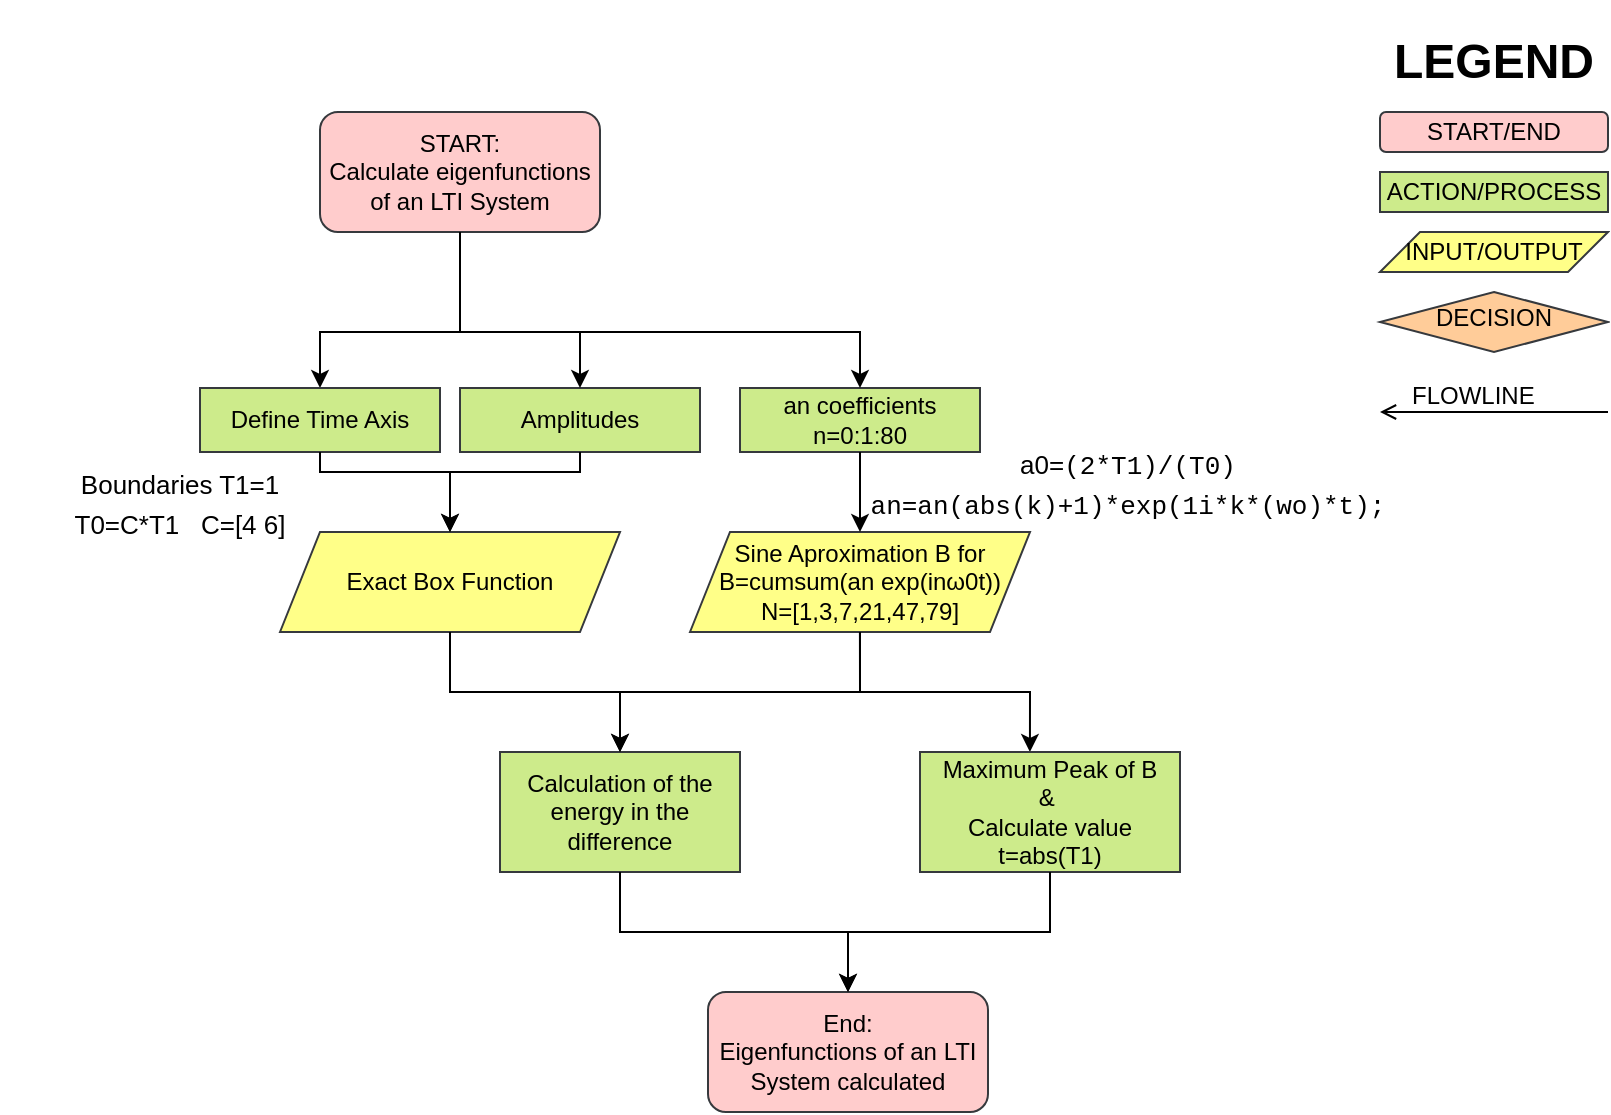 <mxfile version="20.5.1" type="device"><diagram id="C5RBs43oDa-KdzZeNtuy" name="Page-1"><mxGraphModel dx="2040" dy="593" grid="1" gridSize="10" guides="1" tooltips="1" connect="1" arrows="1" fold="1" page="1" pageScale="1" pageWidth="827" pageHeight="1169" math="0" shadow="0"><root><mxCell id="WIyWlLk6GJQsqaUBKTNV-0"/><mxCell id="WIyWlLk6GJQsqaUBKTNV-1" parent="WIyWlLk6GJQsqaUBKTNV-0"/><mxCell id="7OMPGDxR4UmiIt0LJdmy-19" value="START: &lt;br&gt;Calculate eigenfunctions of an LTI System" style="rounded=1;whiteSpace=wrap;html=1;fontSize=12;glass=0;strokeWidth=1;shadow=0;sketch=0;fillColor=#ffcccc;strokeColor=#36393d;" parent="WIyWlLk6GJQsqaUBKTNV-1" vertex="1"><mxGeometry x="150" y="60" width="140" height="60" as="geometry"/></mxCell><mxCell id="7OMPGDxR4UmiIt0LJdmy-111" value="START/END" style="rounded=1;whiteSpace=wrap;html=1;fontSize=12;glass=0;strokeWidth=1;shadow=0;sketch=0;fillColor=#ffcccc;strokeColor=#36393d;" parent="WIyWlLk6GJQsqaUBKTNV-1" vertex="1"><mxGeometry x="680" y="60" width="114" height="20" as="geometry"/></mxCell><mxCell id="7OMPGDxR4UmiIt0LJdmy-112" value="ACTION/PROCESS" style="rounded=0;whiteSpace=wrap;html=1;fillColor=#cdeb8b;strokeColor=#36393d;" parent="WIyWlLk6GJQsqaUBKTNV-1" vertex="1"><mxGeometry x="680" y="90" width="114" height="20" as="geometry"/></mxCell><mxCell id="7OMPGDxR4UmiIt0LJdmy-113" value="INPUT/OUTPUT" style="shape=parallelogram;perimeter=parallelogramPerimeter;whiteSpace=wrap;html=1;fixedSize=1;fillColor=#ffff88;strokeColor=#36393d;" parent="WIyWlLk6GJQsqaUBKTNV-1" vertex="1"><mxGeometry x="680" y="120" width="114" height="20" as="geometry"/></mxCell><mxCell id="7OMPGDxR4UmiIt0LJdmy-114" value="DECISION" style="rhombus;whiteSpace=wrap;html=1;shadow=0;fontFamily=Helvetica;fontSize=12;align=center;strokeWidth=1;spacing=6;spacingTop=-4;rounded=0;sketch=0;fillColor=#ffcc99;strokeColor=#36393d;" parent="WIyWlLk6GJQsqaUBKTNV-1" vertex="1"><mxGeometry x="680" y="150" width="114" height="30" as="geometry"/></mxCell><mxCell id="7OMPGDxR4UmiIt0LJdmy-115" value="&lt;h1 style=&quot;text-align: start;&quot;&gt;&lt;b&gt;LEGEND&lt;/b&gt;&lt;/h1&gt;" style="text;strokeColor=none;fillColor=none;html=1;align=center;verticalAlign=middle;whiteSpace=wrap;rounded=0;hachureGap=4;" parent="WIyWlLk6GJQsqaUBKTNV-1" vertex="1"><mxGeometry x="680" y="20" width="114" height="30" as="geometry"/></mxCell><mxCell id="7OMPGDxR4UmiIt0LJdmy-117" style="edgeStyle=none;curved=1;rounded=0;orthogonalLoop=1;jettySize=auto;html=1;endArrow=open;startSize=14;endSize=6;sourcePerimeterSpacing=8;targetPerimeterSpacing=8;" parent="WIyWlLk6GJQsqaUBKTNV-1" edge="1"><mxGeometry relative="1" as="geometry"><mxPoint x="794" y="210" as="sourcePoint"/><mxPoint x="680" y="210" as="targetPoint"/></mxGeometry></mxCell><mxCell id="7OMPGDxR4UmiIt0LJdmy-118" value="&lt;div style=&quot;text-align: center;&quot;&gt;&lt;span style=&quot;background-color: initial;&quot;&gt;FLOWLINE&lt;/span&gt;&lt;/div&gt;" style="text;whiteSpace=wrap;html=1;" parent="WIyWlLk6GJQsqaUBKTNV-1" vertex="1"><mxGeometry x="694" y="188" width="90" height="40" as="geometry"/></mxCell><mxCell id="_RwydPDimXsonV6YpxIo-39" style="edgeStyle=orthogonalEdgeStyle;rounded=0;orthogonalLoop=1;jettySize=auto;html=1;endArrow=classic;endFill=1;exitX=0.5;exitY=1;exitDx=0;exitDy=0;entryX=0.5;entryY=0;entryDx=0;entryDy=0;" parent="WIyWlLk6GJQsqaUBKTNV-1" source="7OMPGDxR4UmiIt0LJdmy-19" target="_RwydPDimXsonV6YpxIo-2" edge="1"><mxGeometry relative="1" as="geometry"><mxPoint x="480" y="980" as="targetPoint"/><Array as="points"><mxPoint x="220" y="170"/><mxPoint x="150" y="170"/></Array></mxGeometry></mxCell><mxCell id="_RwydPDimXsonV6YpxIo-2" value="Define Time Axis" style="rounded=0;whiteSpace=wrap;html=1;fillColor=#cdeb8b;strokeColor=#36393d;" parent="WIyWlLk6GJQsqaUBKTNV-1" vertex="1"><mxGeometry x="90" y="198" width="120" height="32" as="geometry"/></mxCell><mxCell id="a0CYh1k0Aog5CoVZf-g5-2" value="Amplitudes" style="rounded=0;whiteSpace=wrap;html=1;fillColor=#cdeb8b;strokeColor=#36393d;" vertex="1" parent="WIyWlLk6GJQsqaUBKTNV-1"><mxGeometry x="220" y="198" width="120" height="32" as="geometry"/></mxCell><mxCell id="a0CYh1k0Aog5CoVZf-g5-3" style="edgeStyle=orthogonalEdgeStyle;rounded=0;orthogonalLoop=1;jettySize=auto;html=1;endArrow=classic;endFill=1;exitX=0.5;exitY=1;exitDx=0;exitDy=0;entryX=0.5;entryY=0;entryDx=0;entryDy=0;" edge="1" parent="WIyWlLk6GJQsqaUBKTNV-1" source="7OMPGDxR4UmiIt0LJdmy-19" target="a0CYh1k0Aog5CoVZf-g5-2"><mxGeometry relative="1" as="geometry"><mxPoint x="160" y="208" as="targetPoint"/><Array as="points"><mxPoint x="220" y="170"/><mxPoint x="280" y="170"/></Array><mxPoint x="230" y="130" as="sourcePoint"/></mxGeometry></mxCell><mxCell id="a0CYh1k0Aog5CoVZf-g5-4" value="Exact Box Function" style="shape=parallelogram;perimeter=parallelogramPerimeter;whiteSpace=wrap;html=1;fixedSize=1;fillColor=#ffff88;strokeColor=#36393d;" vertex="1" parent="WIyWlLk6GJQsqaUBKTNV-1"><mxGeometry x="130" y="270" width="170" height="50" as="geometry"/></mxCell><mxCell id="a0CYh1k0Aog5CoVZf-g5-6" style="edgeStyle=orthogonalEdgeStyle;rounded=0;orthogonalLoop=1;jettySize=auto;html=1;endArrow=classic;endFill=1;exitX=0.5;exitY=1;exitDx=0;exitDy=0;entryX=0.5;entryY=0;entryDx=0;entryDy=0;" edge="1" parent="WIyWlLk6GJQsqaUBKTNV-1" source="a0CYh1k0Aog5CoVZf-g5-2" target="a0CYh1k0Aog5CoVZf-g5-4"><mxGeometry relative="1" as="geometry"><mxPoint x="210" y="328" as="targetPoint"/><Array as="points"><mxPoint x="280" y="240"/><mxPoint x="215" y="240"/></Array><mxPoint x="280" y="250" as="sourcePoint"/></mxGeometry></mxCell><mxCell id="a0CYh1k0Aog5CoVZf-g5-7" style="edgeStyle=orthogonalEdgeStyle;rounded=0;orthogonalLoop=1;jettySize=auto;html=1;endArrow=classic;endFill=1;exitX=0.5;exitY=1;exitDx=0;exitDy=0;entryX=0.5;entryY=0;entryDx=0;entryDy=0;" edge="1" parent="WIyWlLk6GJQsqaUBKTNV-1" source="_RwydPDimXsonV6YpxIo-2" target="a0CYh1k0Aog5CoVZf-g5-4"><mxGeometry relative="1" as="geometry"><mxPoint x="227" y="270" as="targetPoint"/><Array as="points"><mxPoint x="150" y="240"/><mxPoint x="215" y="240"/></Array><mxPoint x="290" y="240" as="sourcePoint"/></mxGeometry></mxCell><mxCell id="a0CYh1k0Aog5CoVZf-g5-8" value="&lt;font style=&quot;font-size: 13px;&quot;&gt;Boundaries T1=1&lt;br&gt;T0=C*T1&amp;nbsp; &amp;nbsp;C=[4 6]&lt;br&gt;&lt;/font&gt;" style="text;strokeColor=none;fillColor=none;html=1;align=center;verticalAlign=middle;whiteSpace=wrap;rounded=0;fontSize=16;" vertex="1" parent="WIyWlLk6GJQsqaUBKTNV-1"><mxGeometry x="-10" y="240" width="180" height="30" as="geometry"/></mxCell><mxCell id="a0CYh1k0Aog5CoVZf-g5-10" value="an coefficients&lt;br&gt;n=0:1:80" style="rounded=0;whiteSpace=wrap;html=1;fillColor=#cdeb8b;strokeColor=#36393d;" vertex="1" parent="WIyWlLk6GJQsqaUBKTNV-1"><mxGeometry x="360" y="198" width="120" height="32" as="geometry"/></mxCell><mxCell id="a0CYh1k0Aog5CoVZf-g5-12" style="edgeStyle=orthogonalEdgeStyle;rounded=0;orthogonalLoop=1;jettySize=auto;html=1;endArrow=classic;endFill=1;exitX=0.5;exitY=1;exitDx=0;exitDy=0;entryX=0.5;entryY=0;entryDx=0;entryDy=0;" edge="1" parent="WIyWlLk6GJQsqaUBKTNV-1" source="7OMPGDxR4UmiIt0LJdmy-19" target="a0CYh1k0Aog5CoVZf-g5-10"><mxGeometry relative="1" as="geometry"><mxPoint x="290" y="208" as="targetPoint"/><Array as="points"><mxPoint x="220" y="170"/><mxPoint x="420" y="170"/></Array><mxPoint x="230" y="130" as="sourcePoint"/></mxGeometry></mxCell><mxCell id="a0CYh1k0Aog5CoVZf-g5-15" value="Sine Aproximation B for&lt;br&gt;B=cumsum(an exp(inω0t))&lt;br&gt;N=[1,3,7,21,47,79]" style="shape=parallelogram;perimeter=parallelogramPerimeter;whiteSpace=wrap;html=1;fixedSize=1;fillColor=#ffff88;strokeColor=#36393d;" vertex="1" parent="WIyWlLk6GJQsqaUBKTNV-1"><mxGeometry x="335" y="270" width="170" height="50" as="geometry"/></mxCell><mxCell id="a0CYh1k0Aog5CoVZf-g5-16" style="edgeStyle=orthogonalEdgeStyle;rounded=0;orthogonalLoop=1;jettySize=auto;html=1;endArrow=classic;endFill=1;exitX=0.5;exitY=1;exitDx=0;exitDy=0;entryX=0.5;entryY=0;entryDx=0;entryDy=0;" edge="1" parent="WIyWlLk6GJQsqaUBKTNV-1" source="a0CYh1k0Aog5CoVZf-g5-10" target="a0CYh1k0Aog5CoVZf-g5-15"><mxGeometry relative="1" as="geometry"><mxPoint x="430" y="208" as="targetPoint"/><Array as="points"><mxPoint x="420" y="240"/><mxPoint x="420" y="240"/></Array><mxPoint x="230" y="130" as="sourcePoint"/></mxGeometry></mxCell><mxCell id="a0CYh1k0Aog5CoVZf-g5-17" value="&lt;font style=&quot;font-size: 13px;&quot;&gt;&lt;font style=&quot;font-size: 13px;&quot;&gt;a0=&lt;/font&gt;&lt;span style=&quot;font-family: Menlo, Monaco, Consolas, &amp;quot;Courier New&amp;quot;, monospace; text-align: start; background-color: initial;&quot;&gt;(2*T1)/(T0)&lt;br&gt;an=&lt;/span&gt;&lt;span style=&quot;font-family: Menlo, Monaco, Consolas, &amp;quot;Courier New&amp;quot;, monospace; text-align: start; background-color: initial;&quot;&gt;an(abs(k)+1)*exp(1i*k*(wo)*t);&lt;/span&gt;&lt;/font&gt;" style="text;strokeColor=none;fillColor=none;html=1;align=center;verticalAlign=middle;whiteSpace=wrap;rounded=0;fontSize=16;" vertex="1" parent="WIyWlLk6GJQsqaUBKTNV-1"><mxGeometry x="414" y="230" width="280" height="30" as="geometry"/></mxCell><mxCell id="a0CYh1k0Aog5CoVZf-g5-21" value="Calculation of the energy in the difference" style="rounded=0;whiteSpace=wrap;html=1;fillColor=#cdeb8b;strokeColor=#36393d;" vertex="1" parent="WIyWlLk6GJQsqaUBKTNV-1"><mxGeometry x="240" y="380" width="120" height="60" as="geometry"/></mxCell><mxCell id="a0CYh1k0Aog5CoVZf-g5-22" style="edgeStyle=orthogonalEdgeStyle;rounded=0;orthogonalLoop=1;jettySize=auto;html=1;endArrow=classic;endFill=1;exitX=0.5;exitY=1;exitDx=0;exitDy=0;entryX=0.5;entryY=0;entryDx=0;entryDy=0;" edge="1" parent="WIyWlLk6GJQsqaUBKTNV-1" source="a0CYh1k0Aog5CoVZf-g5-15" target="a0CYh1k0Aog5CoVZf-g5-21"><mxGeometry relative="1" as="geometry"><mxPoint x="430" y="280" as="targetPoint"/><Array as="points"><mxPoint x="420" y="350"/><mxPoint x="300" y="350"/></Array><mxPoint x="430" y="240.0" as="sourcePoint"/></mxGeometry></mxCell><mxCell id="a0CYh1k0Aog5CoVZf-g5-24" style="edgeStyle=orthogonalEdgeStyle;rounded=0;orthogonalLoop=1;jettySize=auto;html=1;endArrow=classic;endFill=1;exitX=0.5;exitY=1;exitDx=0;exitDy=0;entryX=0.5;entryY=0;entryDx=0;entryDy=0;" edge="1" parent="WIyWlLk6GJQsqaUBKTNV-1" source="a0CYh1k0Aog5CoVZf-g5-4" target="a0CYh1k0Aog5CoVZf-g5-21"><mxGeometry relative="1" as="geometry"><mxPoint x="310" y="390" as="targetPoint"/><Array as="points"><mxPoint x="215" y="350"/><mxPoint x="300" y="350"/></Array><mxPoint x="430" y="330" as="sourcePoint"/></mxGeometry></mxCell><mxCell id="a0CYh1k0Aog5CoVZf-g5-25" style="edgeStyle=orthogonalEdgeStyle;rounded=0;orthogonalLoop=1;jettySize=auto;html=1;endArrow=classic;endFill=1;exitX=0.5;exitY=1;exitDx=0;exitDy=0;entryX=0.5;entryY=0;entryDx=0;entryDy=0;" edge="1" parent="WIyWlLk6GJQsqaUBKTNV-1"><mxGeometry relative="1" as="geometry"><mxPoint x="504.96" y="380" as="targetPoint"/><Array as="points"><mxPoint x="419.96" y="350"/><mxPoint x="504.96" y="350"/></Array><mxPoint x="419.96" y="320" as="sourcePoint"/></mxGeometry></mxCell><mxCell id="a0CYh1k0Aog5CoVZf-g5-26" value="Maximum Peak of B&lt;br&gt;&amp;amp;&amp;nbsp;&lt;br&gt;Calculate value t=abs(T1)" style="rounded=0;whiteSpace=wrap;html=1;fillColor=#cdeb8b;strokeColor=#36393d;" vertex="1" parent="WIyWlLk6GJQsqaUBKTNV-1"><mxGeometry x="450" y="380" width="130" height="60" as="geometry"/></mxCell><mxCell id="a0CYh1k0Aog5CoVZf-g5-27" value="End:&lt;br&gt;Eigenfunctions of an LTI System calculated" style="rounded=1;whiteSpace=wrap;html=1;fontSize=12;glass=0;strokeWidth=1;shadow=0;sketch=0;fillColor=#ffcccc;strokeColor=#36393d;" vertex="1" parent="WIyWlLk6GJQsqaUBKTNV-1"><mxGeometry x="344" y="500" width="140" height="60" as="geometry"/></mxCell><mxCell id="a0CYh1k0Aog5CoVZf-g5-28" style="edgeStyle=orthogonalEdgeStyle;rounded=0;orthogonalLoop=1;jettySize=auto;html=1;endArrow=classic;endFill=1;exitX=0.5;exitY=1;exitDx=0;exitDy=0;entryX=0.5;entryY=0;entryDx=0;entryDy=0;" edge="1" parent="WIyWlLk6GJQsqaUBKTNV-1" source="a0CYh1k0Aog5CoVZf-g5-21" target="a0CYh1k0Aog5CoVZf-g5-27"><mxGeometry relative="1" as="geometry"><mxPoint x="339.96" y="560" as="targetPoint"/><Array as="points"><mxPoint x="300" y="470"/><mxPoint x="414" y="470"/></Array><mxPoint x="254.96" y="500" as="sourcePoint"/></mxGeometry></mxCell><mxCell id="a0CYh1k0Aog5CoVZf-g5-29" style="edgeStyle=orthogonalEdgeStyle;rounded=0;orthogonalLoop=1;jettySize=auto;html=1;endArrow=classic;endFill=1;exitX=0.5;exitY=1;exitDx=0;exitDy=0;entryX=0.5;entryY=0;entryDx=0;entryDy=0;" edge="1" parent="WIyWlLk6GJQsqaUBKTNV-1" source="a0CYh1k0Aog5CoVZf-g5-26" target="a0CYh1k0Aog5CoVZf-g5-27"><mxGeometry relative="1" as="geometry"><mxPoint x="424" y="510" as="targetPoint"/><Array as="points"><mxPoint x="515" y="470"/><mxPoint x="414" y="470"/></Array><mxPoint x="310" y="450" as="sourcePoint"/></mxGeometry></mxCell></root></mxGraphModel></diagram></mxfile>